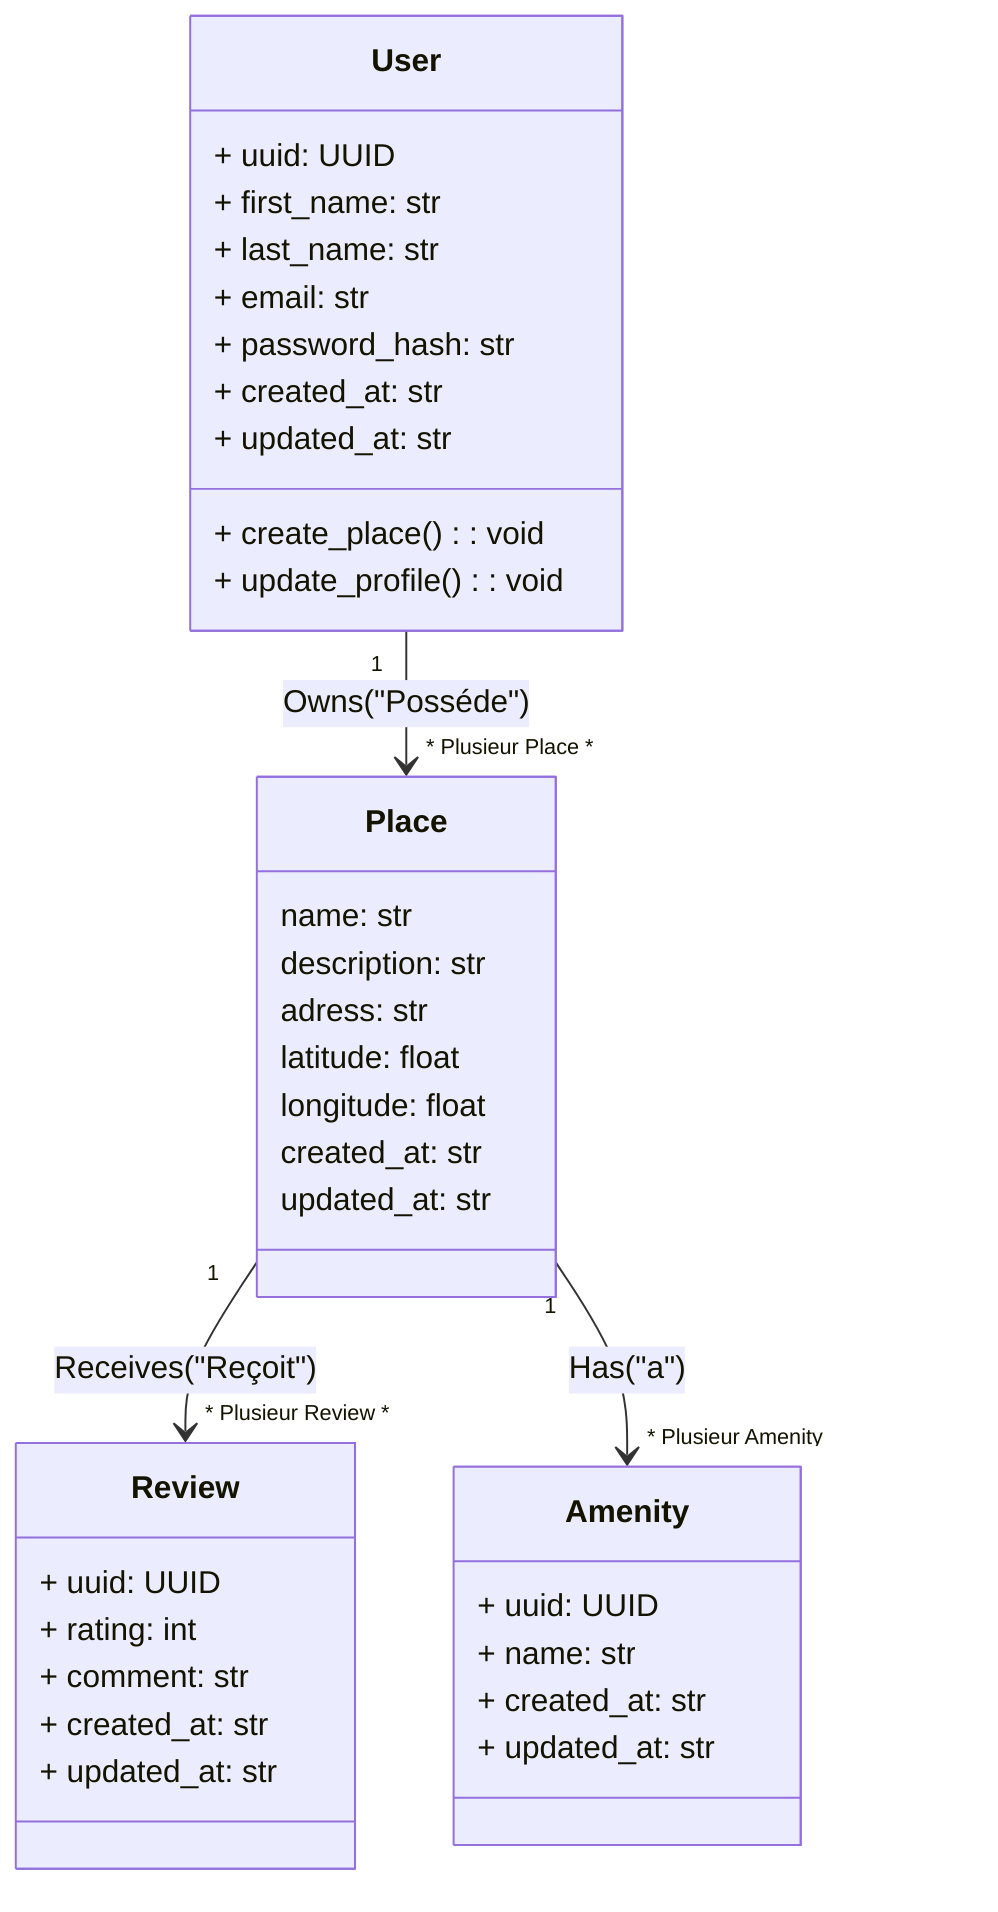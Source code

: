 classDiagram
class User {
    + uuid: UUID
    + first_name: str
    + last_name: str
    + email: str
    + password_hash: str
    + created_at: str
    + updated_at: str
    + create_place(): void
    + update_profile(): void
}
class Place {
    name: str
    description: str
    adress: str
    latitude: float
    longitude: float
    created_at: str
    updated_at: str
}


class Review {
    + uuid: UUID
    + rating: int
    + comment: str
    + created_at: str
    + updated_at: str
}

class Amenity {
    + uuid: UUID
    + name: str
    + created_at: str
    + updated_at: str
}

User "1" --> "* Plusieur Place *" Place : Owns("Posséde")
Place "1" --> "* Plusieur Review *" Review : Receives("Reçoit")
Place "1" --> "* Plusieur Amenity" Amenity : Has("a")